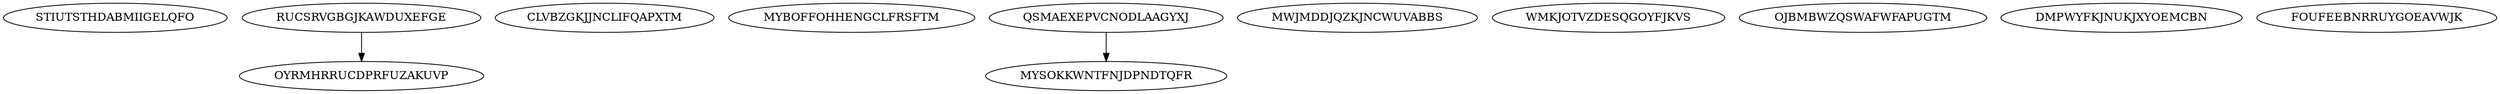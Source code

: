 digraph "N12M2" {
	STIUTSTHDABMIIGELQFO			[Weight=14, Start=0, Processor=1];
	RUCSRVGBGJKAWDUXEFGE			[Weight=14, Start=0, Processor=2];
	CLVBZGKJJNCLIFQAPXTM			[Weight=14, Start=14, Processor=1];
	MYBOFFOHHENGCLFRSFTM			[Weight=10, Start=0, Processor=3];
	QSMAEXEPVCNODLAAGYXJ			[Weight=19, Start=10, Processor=3];
	MWJMDDJQZKJNCWUVABBS			[Weight=16, Start=0, Processor=4];
	MYSOKKWNTFNJDPNDTQFR			[Weight=11, Start=29, Processor=3];
	WMKJOTVZDESQGOYFJKVS			[Weight=13, Start=14, Processor=2];
	OJBMBWZQSWAFWFAPUGTM			[Weight=17, Start=16, Processor=4];
	OYRMHRRUCDPRFUZAKUVP			[Weight=13, Start=27, Processor=2];
	DMPWYFKJNUKJXYOEMCBN			[Weight=19, Start=0, Processor=5];
	FOUFEEBNRRUYGOEAVWJK			[Weight=20, Start=19, Processor=5];
	RUCSRVGBGJKAWDUXEFGE -> OYRMHRRUCDPRFUZAKUVP		[Weight=14];
	QSMAEXEPVCNODLAAGYXJ -> MYSOKKWNTFNJDPNDTQFR		[Weight=17];
}

